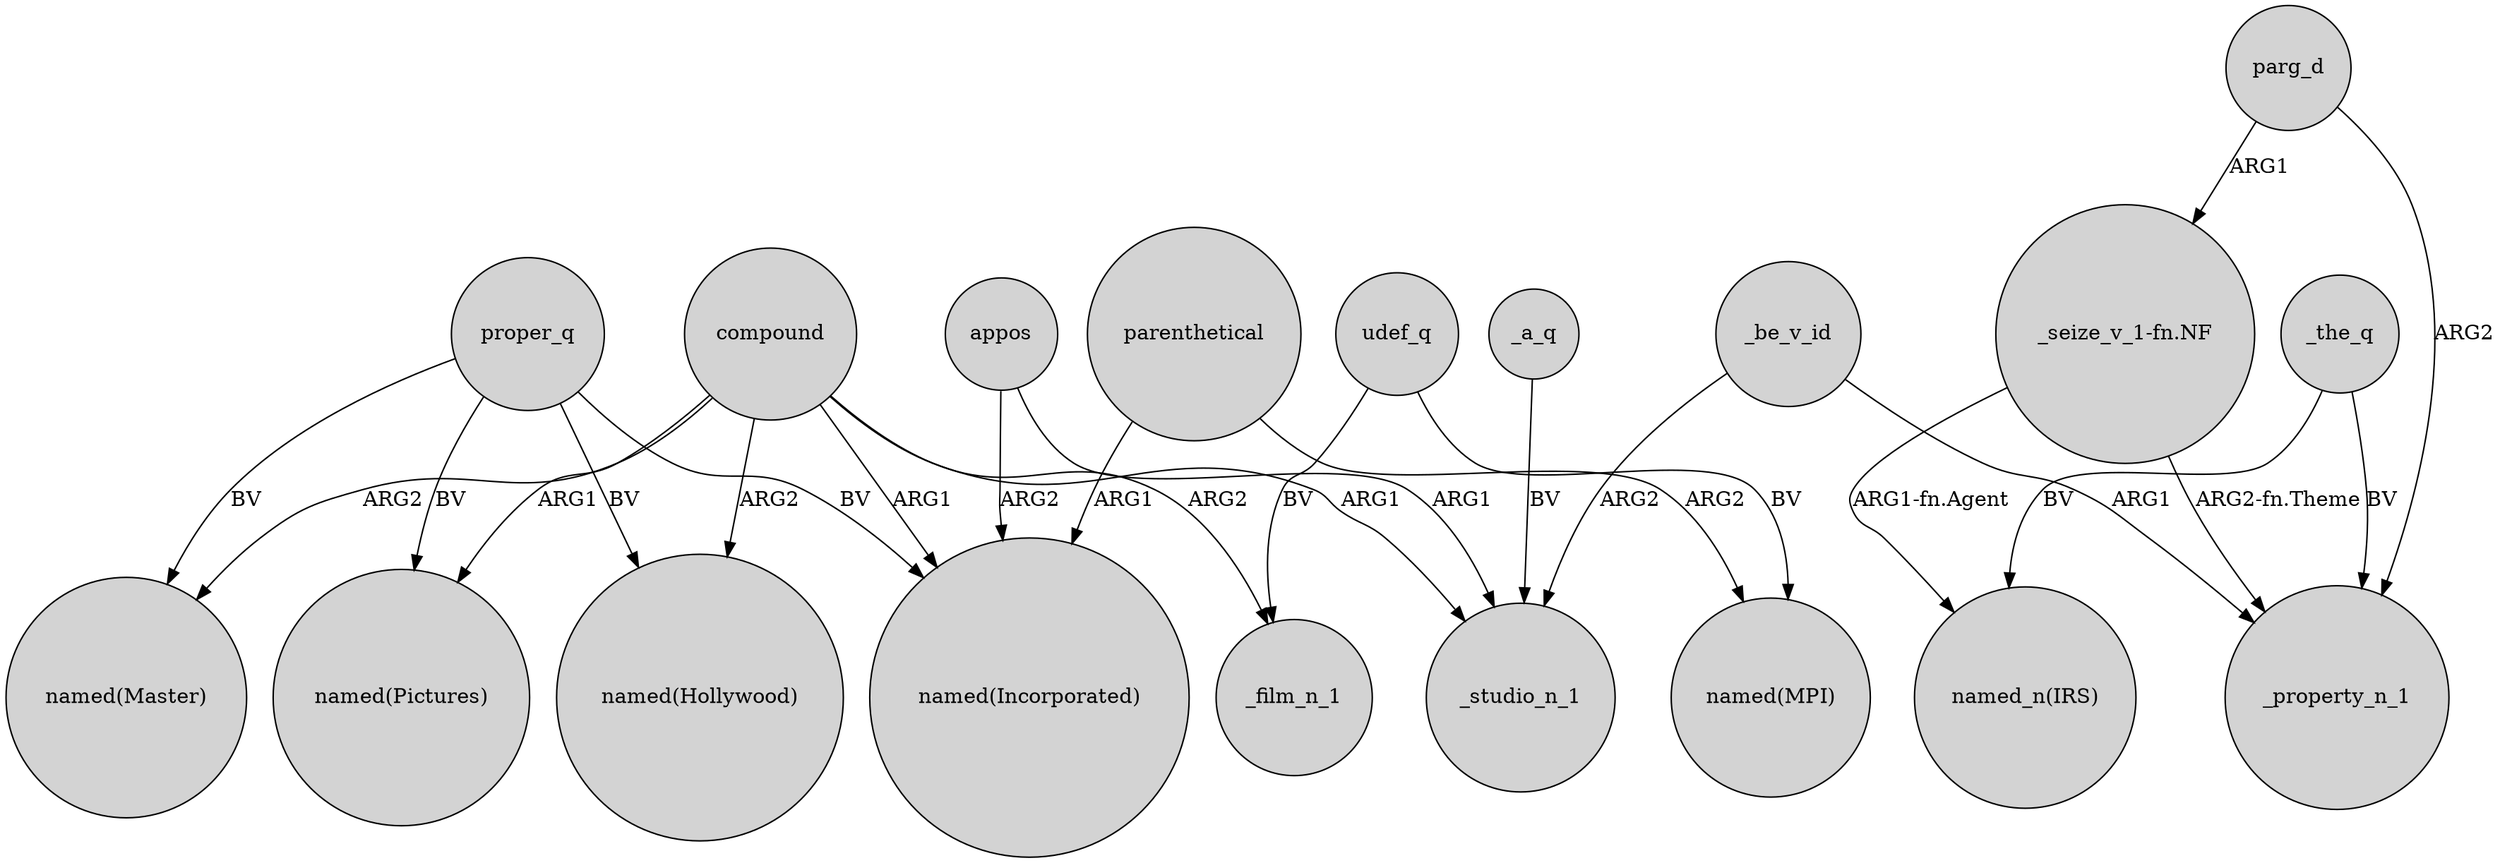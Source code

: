 digraph {
	node [shape=circle style=filled]
	_be_v_id -> _studio_n_1 [label=ARG2]
	_be_v_id -> _property_n_1 [label=ARG1]
	compound -> "named(Hollywood)" [label=ARG2]
	parenthetical -> "named(Incorporated)" [label=ARG1]
	"_seize_v_1-fn.NF" -> _property_n_1 [label="ARG2-fn.Theme"]
	proper_q -> "named(Master)" [label=BV]
	appos -> "named(Incorporated)" [label=ARG2]
	parg_d -> _property_n_1 [label=ARG2]
	parg_d -> "_seize_v_1-fn.NF" [label=ARG1]
	compound -> "named(Pictures)" [label=ARG1]
	compound -> "named(Incorporated)" [label=ARG1]
	udef_q -> "named(MPI)" [label=BV]
	_the_q -> _property_n_1 [label=BV]
	_a_q -> _studio_n_1 [label=BV]
	proper_q -> "named(Hollywood)" [label=BV]
	udef_q -> _film_n_1 [label=BV]
	"_seize_v_1-fn.NF" -> "named_n(IRS)" [label="ARG1-fn.Agent"]
	compound -> _studio_n_1 [label=ARG1]
	compound -> "named(Master)" [label=ARG2]
	compound -> _film_n_1 [label=ARG2]
	proper_q -> "named(Incorporated)" [label=BV]
	_the_q -> "named_n(IRS)" [label=BV]
	proper_q -> "named(Pictures)" [label=BV]
	parenthetical -> "named(MPI)" [label=ARG2]
	appos -> _studio_n_1 [label=ARG1]
}
